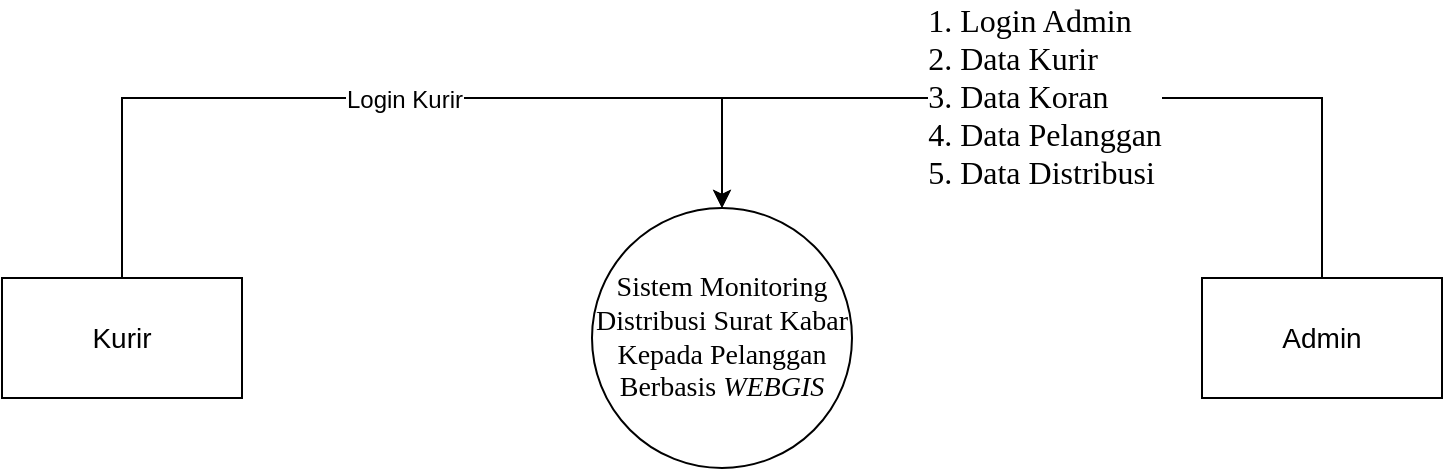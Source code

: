 <mxfile version="21.7.5" type="github">
  <diagram name="Halaman-1" id="Gs2Ffcup5_dVEuYB5EI6">
    <mxGraphModel dx="1194" dy="792" grid="1" gridSize="10" guides="1" tooltips="1" connect="1" arrows="1" fold="1" page="1" pageScale="1" pageWidth="827" pageHeight="1169" math="0" shadow="0">
      <root>
        <mxCell id="0" />
        <mxCell id="1" parent="0" />
        <mxCell id="U8THxd92JIKKiJb9pITn-1" value="&lt;font style=&quot;font-size: 14px;&quot; face=&quot;Times New Roman&quot;&gt;Sistem Monitoring Distribusi Surat Kabar Kepada Pelanggan Berbasis &lt;i style=&quot;&quot;&gt;WEBGIS&lt;/i&gt;&lt;/font&gt;" style="ellipse;whiteSpace=wrap;html=1;aspect=fixed;" vertex="1" parent="1">
          <mxGeometry x="335" y="295" width="130" height="130" as="geometry" />
        </mxCell>
        <mxCell id="U8THxd92JIKKiJb9pITn-2" value="&lt;font style=&quot;font-size: 14px;&quot;&gt;Admin&lt;/font&gt;" style="rounded=0;whiteSpace=wrap;html=1;" vertex="1" parent="1">
          <mxGeometry x="640" y="330" width="120" height="60" as="geometry" />
        </mxCell>
        <mxCell id="U8THxd92JIKKiJb9pITn-3" value="&lt;font style=&quot;font-size: 14px;&quot;&gt;Kurir&lt;/font&gt;" style="rounded=0;whiteSpace=wrap;html=1;" vertex="1" parent="1">
          <mxGeometry x="40" y="330" width="120" height="60" as="geometry" />
        </mxCell>
        <mxCell id="U8THxd92JIKKiJb9pITn-4" value="" style="endArrow=classic;html=1;rounded=0;exitX=0.5;exitY=0;exitDx=0;exitDy=0;entryX=0.5;entryY=0;entryDx=0;entryDy=0;" edge="1" parent="1" source="U8THxd92JIKKiJb9pITn-3" target="U8THxd92JIKKiJb9pITn-1">
          <mxGeometry width="50" height="50" relative="1" as="geometry">
            <mxPoint x="410" y="430" as="sourcePoint" />
            <mxPoint x="460" y="380" as="targetPoint" />
            <Array as="points">
              <mxPoint x="100" y="240" />
              <mxPoint x="400" y="240" />
            </Array>
          </mxGeometry>
        </mxCell>
        <mxCell id="U8THxd92JIKKiJb9pITn-5" value="&lt;font style=&quot;font-size: 12px;&quot;&gt;Login Kurir&lt;/font&gt;" style="edgeLabel;html=1;align=center;verticalAlign=middle;resizable=0;points=[];" vertex="1" connectable="0" parent="U8THxd92JIKKiJb9pITn-4">
          <mxGeometry x="0.038" y="-1" relative="1" as="geometry">
            <mxPoint as="offset" />
          </mxGeometry>
        </mxCell>
        <mxCell id="U8THxd92JIKKiJb9pITn-6" value="" style="endArrow=classic;html=1;rounded=0;exitX=0.5;exitY=0;exitDx=0;exitDy=0;entryX=0.5;entryY=0;entryDx=0;entryDy=0;" edge="1" parent="1" source="U8THxd92JIKKiJb9pITn-2" target="U8THxd92JIKKiJb9pITn-1">
          <mxGeometry width="50" height="50" relative="1" as="geometry">
            <mxPoint x="410" y="430" as="sourcePoint" />
            <mxPoint x="460" y="380" as="targetPoint" />
            <Array as="points">
              <mxPoint x="700" y="240" />
              <mxPoint x="400" y="240" />
            </Array>
          </mxGeometry>
        </mxCell>
        <mxCell id="U8THxd92JIKKiJb9pITn-7" value="&lt;div style=&quot;text-align: justify;&quot;&gt;&lt;span style=&quot;font-family: &amp;quot;Times New Roman&amp;quot;; font-size: medium;&quot;&gt;1. Login Admin&lt;/span&gt;&lt;/div&gt;&lt;div style=&quot;text-align: justify;&quot;&gt;&lt;span style=&quot;font-family: &amp;quot;Times New Roman&amp;quot;; font-size: medium;&quot;&gt;2. Data Kurir&lt;/span&gt;&lt;br&gt;&lt;/div&gt;&lt;div style=&quot;text-align: justify;&quot;&gt;&lt;font face=&quot;Times New Roman&quot; size=&quot;3&quot;&gt;3. Data Koran&lt;/font&gt;&lt;/div&gt;&lt;div style=&quot;text-align: justify;&quot;&gt;&lt;font face=&quot;Times New Roman&quot; size=&quot;3&quot;&gt;4. Data Pelanggan&lt;/font&gt;&lt;/div&gt;&lt;div style=&quot;text-align: justify;&quot;&gt;&lt;font face=&quot;Times New Roman&quot; size=&quot;3&quot;&gt;5. Data Distribusi&lt;/font&gt;&lt;/div&gt;" style="edgeLabel;html=1;align=center;verticalAlign=middle;resizable=0;points=[];" vertex="1" connectable="0" parent="U8THxd92JIKKiJb9pITn-6">
          <mxGeometry x="0.029" y="-1" relative="1" as="geometry">
            <mxPoint as="offset" />
          </mxGeometry>
        </mxCell>
      </root>
    </mxGraphModel>
  </diagram>
</mxfile>
